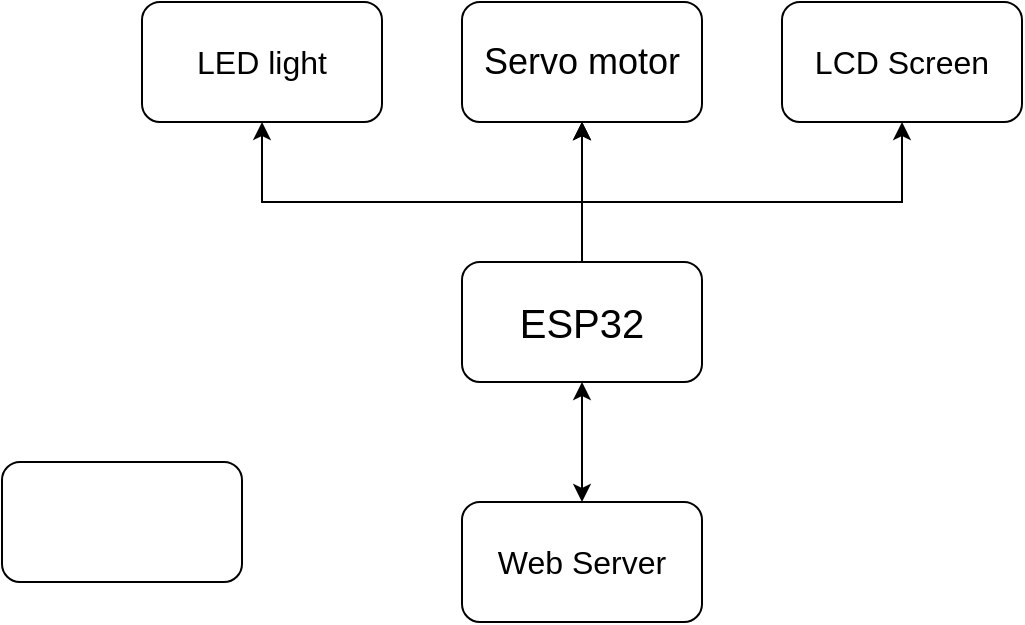 <mxfile version="25.0.3">
  <diagram name="第 1 页" id="GRRBzTbhXltk0ez7nLBs">
    <mxGraphModel dx="954" dy="605" grid="1" gridSize="10" guides="1" tooltips="1" connect="1" arrows="1" fold="1" page="1" pageScale="1" pageWidth="2339" pageHeight="3300" math="0" shadow="0">
      <root>
        <mxCell id="0" />
        <mxCell id="1" parent="0" />
        <mxCell id="h-WjH9o7uv-af2M9mUsH-5" value="" style="edgeStyle=orthogonalEdgeStyle;rounded=0;orthogonalLoop=1;jettySize=auto;html=1;" edge="1" parent="1" source="h-WjH9o7uv-af2M9mUsH-3" target="h-WjH9o7uv-af2M9mUsH-4">
          <mxGeometry relative="1" as="geometry" />
        </mxCell>
        <mxCell id="h-WjH9o7uv-af2M9mUsH-8" value="" style="edgeStyle=orthogonalEdgeStyle;rounded=0;orthogonalLoop=1;jettySize=auto;html=1;" edge="1" parent="1" source="h-WjH9o7uv-af2M9mUsH-3" target="h-WjH9o7uv-af2M9mUsH-4">
          <mxGeometry relative="1" as="geometry" />
        </mxCell>
        <mxCell id="h-WjH9o7uv-af2M9mUsH-9" value="" style="edgeStyle=orthogonalEdgeStyle;rounded=0;orthogonalLoop=1;jettySize=auto;html=1;" edge="1" parent="1" source="h-WjH9o7uv-af2M9mUsH-3" target="h-WjH9o7uv-af2M9mUsH-4">
          <mxGeometry relative="1" as="geometry" />
        </mxCell>
        <mxCell id="h-WjH9o7uv-af2M9mUsH-11" style="edgeStyle=orthogonalEdgeStyle;rounded=0;orthogonalLoop=1;jettySize=auto;html=1;entryX=0.5;entryY=1;entryDx=0;entryDy=0;" edge="1" parent="1" source="h-WjH9o7uv-af2M9mUsH-3" target="h-WjH9o7uv-af2M9mUsH-10">
          <mxGeometry relative="1" as="geometry">
            <Array as="points">
              <mxPoint x="640" y="500" />
              <mxPoint x="800" y="500" />
            </Array>
          </mxGeometry>
        </mxCell>
        <mxCell id="h-WjH9o7uv-af2M9mUsH-13" style="edgeStyle=orthogonalEdgeStyle;rounded=0;orthogonalLoop=1;jettySize=auto;html=1;entryX=0.5;entryY=1;entryDx=0;entryDy=0;" edge="1" parent="1" source="h-WjH9o7uv-af2M9mUsH-3" target="h-WjH9o7uv-af2M9mUsH-12">
          <mxGeometry relative="1" as="geometry">
            <Array as="points">
              <mxPoint x="640" y="500" />
              <mxPoint x="480" y="500" />
            </Array>
          </mxGeometry>
        </mxCell>
        <mxCell id="h-WjH9o7uv-af2M9mUsH-3" value="&lt;font style=&quot;font-size: 20px;&quot;&gt;ESP32&lt;/font&gt;" style="rounded=1;whiteSpace=wrap;html=1;" vertex="1" parent="1">
          <mxGeometry x="580" y="530" width="120" height="60" as="geometry" />
        </mxCell>
        <mxCell id="h-WjH9o7uv-af2M9mUsH-4" value="&lt;font style=&quot;font-size: 18px;&quot;&gt;Servo motor&lt;/font&gt;" style="rounded=1;whiteSpace=wrap;html=1;" vertex="1" parent="1">
          <mxGeometry x="580" y="400" width="120" height="60" as="geometry" />
        </mxCell>
        <mxCell id="h-WjH9o7uv-af2M9mUsH-10" value="&lt;font style=&quot;font-size: 16px;&quot;&gt;LCD Screen&lt;/font&gt;" style="rounded=1;whiteSpace=wrap;html=1;" vertex="1" parent="1">
          <mxGeometry x="740" y="400" width="120" height="60" as="geometry" />
        </mxCell>
        <mxCell id="h-WjH9o7uv-af2M9mUsH-12" value="&lt;font style=&quot;font-size: 16px;&quot;&gt;LED light&lt;/font&gt;" style="rounded=1;whiteSpace=wrap;html=1;" vertex="1" parent="1">
          <mxGeometry x="420" y="400" width="120" height="60" as="geometry" />
        </mxCell>
        <mxCell id="h-WjH9o7uv-af2M9mUsH-14" value="&lt;font style=&quot;font-size: 16px;&quot;&gt;Web Server&lt;/font&gt;" style="rounded=1;whiteSpace=wrap;html=1;" vertex="1" parent="1">
          <mxGeometry x="580" y="650" width="120" height="60" as="geometry" />
        </mxCell>
        <mxCell id="h-WjH9o7uv-af2M9mUsH-16" value="" style="endArrow=classic;startArrow=classic;html=1;rounded=0;entryX=0.5;entryY=1;entryDx=0;entryDy=0;exitX=0.5;exitY=0;exitDx=0;exitDy=0;" edge="1" parent="1" source="h-WjH9o7uv-af2M9mUsH-14" target="h-WjH9o7uv-af2M9mUsH-3">
          <mxGeometry width="50" height="50" relative="1" as="geometry">
            <mxPoint x="390" y="660" as="sourcePoint" />
            <mxPoint x="520" y="610" as="targetPoint" />
          </mxGeometry>
        </mxCell>
        <mxCell id="h-WjH9o7uv-af2M9mUsH-17" value="" style="rounded=1;whiteSpace=wrap;html=1;" vertex="1" parent="1">
          <mxGeometry x="350" y="630" width="120" height="60" as="geometry" />
        </mxCell>
      </root>
    </mxGraphModel>
  </diagram>
</mxfile>
